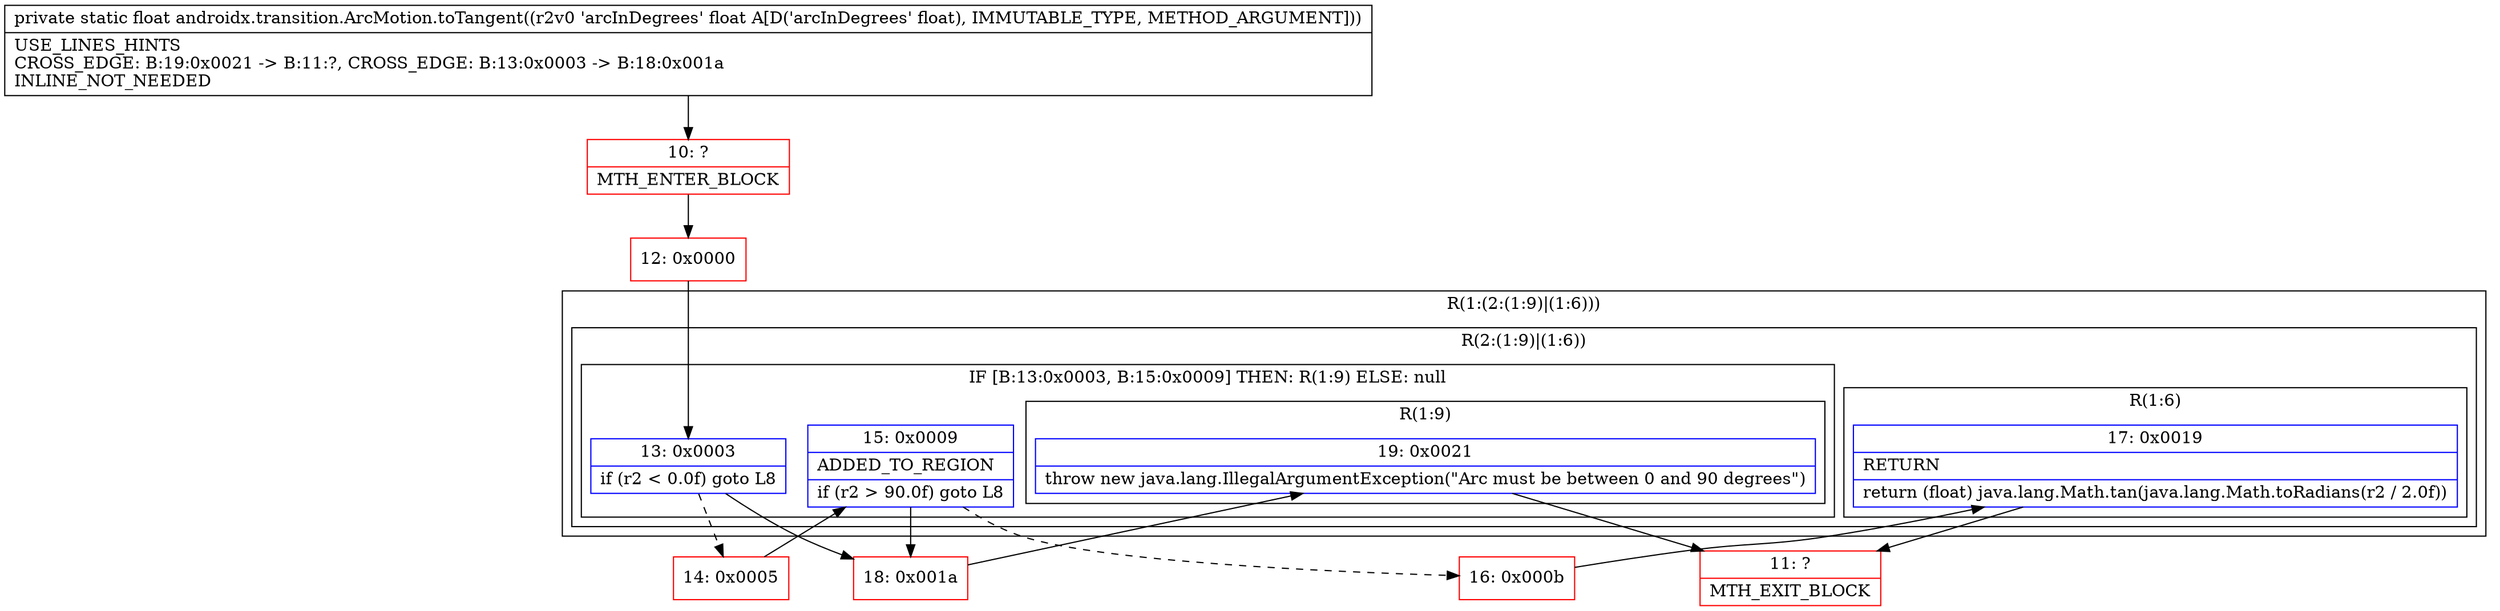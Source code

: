 digraph "CFG forandroidx.transition.ArcMotion.toTangent(F)F" {
subgraph cluster_Region_807315437 {
label = "R(1:(2:(1:9)|(1:6)))";
node [shape=record,color=blue];
subgraph cluster_Region_577985627 {
label = "R(2:(1:9)|(1:6))";
node [shape=record,color=blue];
subgraph cluster_IfRegion_1150970405 {
label = "IF [B:13:0x0003, B:15:0x0009] THEN: R(1:9) ELSE: null";
node [shape=record,color=blue];
Node_13 [shape=record,label="{13\:\ 0x0003|if (r2 \< 0.0f) goto L8\l}"];
Node_15 [shape=record,label="{15\:\ 0x0009|ADDED_TO_REGION\l|if (r2 \> 90.0f) goto L8\l}"];
subgraph cluster_Region_1718486357 {
label = "R(1:9)";
node [shape=record,color=blue];
Node_19 [shape=record,label="{19\:\ 0x0021|throw new java.lang.IllegalArgumentException(\"Arc must be between 0 and 90 degrees\")\l}"];
}
}
subgraph cluster_Region_596309946 {
label = "R(1:6)";
node [shape=record,color=blue];
Node_17 [shape=record,label="{17\:\ 0x0019|RETURN\l|return (float) java.lang.Math.tan(java.lang.Math.toRadians(r2 \/ 2.0f))\l}"];
}
}
}
Node_10 [shape=record,color=red,label="{10\:\ ?|MTH_ENTER_BLOCK\l}"];
Node_12 [shape=record,color=red,label="{12\:\ 0x0000}"];
Node_14 [shape=record,color=red,label="{14\:\ 0x0005}"];
Node_16 [shape=record,color=red,label="{16\:\ 0x000b}"];
Node_11 [shape=record,color=red,label="{11\:\ ?|MTH_EXIT_BLOCK\l}"];
Node_18 [shape=record,color=red,label="{18\:\ 0x001a}"];
MethodNode[shape=record,label="{private static float androidx.transition.ArcMotion.toTangent((r2v0 'arcInDegrees' float A[D('arcInDegrees' float), IMMUTABLE_TYPE, METHOD_ARGUMENT]))  | USE_LINES_HINTS\lCROSS_EDGE: B:19:0x0021 \-\> B:11:?, CROSS_EDGE: B:13:0x0003 \-\> B:18:0x001a\lINLINE_NOT_NEEDED\l}"];
MethodNode -> Node_10;Node_13 -> Node_14[style=dashed];
Node_13 -> Node_18;
Node_15 -> Node_16[style=dashed];
Node_15 -> Node_18;
Node_19 -> Node_11;
Node_17 -> Node_11;
Node_10 -> Node_12;
Node_12 -> Node_13;
Node_14 -> Node_15;
Node_16 -> Node_17;
Node_18 -> Node_19;
}

